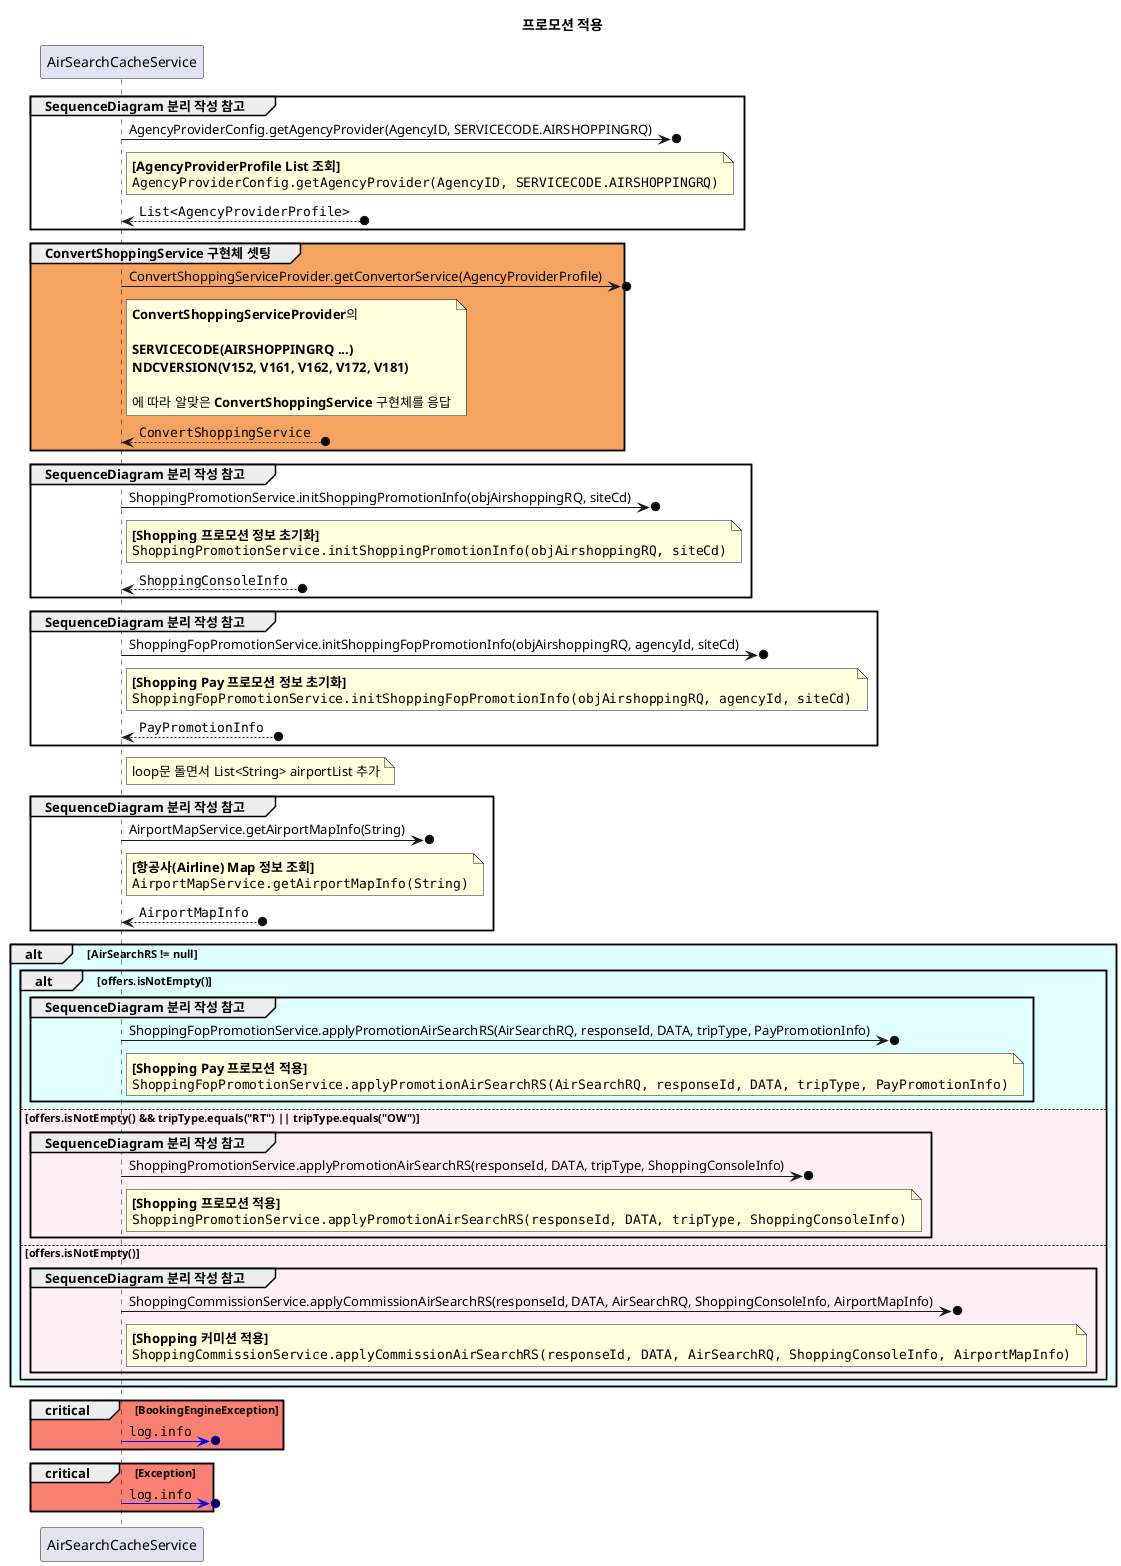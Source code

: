 @startuml

title **프로모션 적용**

participant AirSearchCacheService

group SequenceDiagram 분리 작성 참고
    AirSearchCacheService ->o? : AgencyProviderConfig.getAgencyProvider(AgencyID, SERVICECODE.AIRSHOPPINGRQ)
    note right of AirSearchCacheService
    **[AgencyProviderProfile List 조회]**
    ""AgencyProviderConfig.getAgencyProvider(AgencyID, SERVICECODE.AIRSHOPPINGRQ)""
    end note
    AirSearchCacheService <--o? : ""List<AgencyProviderProfile>""
end

group #SandyBrown ConvertShoppingService 구현체 셋팅
    AirSearchCacheService ->o? : ConvertShoppingServiceProvider.getConvertorService(AgencyProviderProfile)
    note right of AirSearchCacheService
    **ConvertShoppingServiceProvider**의 

    **SERVICECODE(AIRSHOPPINGRQ ...)**
    **NDCVERSION(V152, V161, V162, V172, V181)**

    에 따라 알맞은 **ConvertShoppingService** 구현체를 응답
    end note
    AirSearchCacheService <--o? : ""ConvertShoppingService""
end

group SequenceDiagram 분리 작성 참고
    AirSearchCacheService ->o? : ShoppingPromotionService.initShoppingPromotionInfo(objAirshoppingRQ, siteCd)
    note right of AirSearchCacheService
    **[Shopping 프로모션 정보 초기화]**
    ""ShoppingPromotionService.initShoppingPromotionInfo(objAirshoppingRQ, siteCd)""
    end note
    AirSearchCacheService <--o? : ""ShoppingConsoleInfo""
end

group SequenceDiagram 분리 작성 참고
    AirSearchCacheService ->o? : ShoppingFopPromotionService.initShoppingFopPromotionInfo(objAirshoppingRQ, agencyId, siteCd)
    note right of AirSearchCacheService
    **[Shopping Pay 프로모션 정보 초기화]**
    ""ShoppingFopPromotionService.initShoppingFopPromotionInfo(objAirshoppingRQ, agencyId, siteCd)""
    end note
    AirSearchCacheService <--o? : ""PayPromotionInfo""
end

note right of AirSearchCacheService: loop문 돌면서 List<String> airportList 추가

group SequenceDiagram 분리 작성 참고
    AirSearchCacheService ->o? : AirportMapService.getAirportMapInfo(String)
    note right of AirSearchCacheService
    **[항공사(Airline) Map 정보 조회]**
    ""AirportMapService.getAirportMapInfo(String)""
    end note
    AirSearchCacheService <--o? : ""AirportMapInfo""
end

alt #LightCyan AirSearchRS != null
    alt #LightCyan offers.isNotEmpty()
        group SequenceDiagram 분리 작성 참고
            AirSearchCacheService ->o? : ShoppingFopPromotionService.applyPromotionAirSearchRS(AirSearchRQ, responseId, DATA, tripType, PayPromotionInfo)
            note right of AirSearchCacheService
            **[Shopping Pay 프로모션 적용]**
            ""ShoppingFopPromotionService.applyPromotionAirSearchRS(AirSearchRQ, responseId, DATA, tripType, PayPromotionInfo)""
            end note
        end
    else #LavenderBlush offers.isNotEmpty() && tripType.equals("RT") || tripType.equals("OW")
        group SequenceDiagram 분리 작성 참고
            AirSearchCacheService ->o? : ShoppingPromotionService.applyPromotionAirSearchRS(responseId, DATA, tripType, ShoppingConsoleInfo)
            note right of AirSearchCacheService
            **[Shopping 프로모션 적용]**
            ""ShoppingPromotionService.applyPromotionAirSearchRS(responseId, DATA, tripType, ShoppingConsoleInfo)""
            end note
        end
    else #LavenderBlush offers.isNotEmpty()
        group SequenceDiagram 분리 작성 참고
            AirSearchCacheService ->o? : ShoppingCommissionService.applyCommissionAirSearchRS(responseId, DATA, AirSearchRQ, ShoppingConsoleInfo, AirportMapInfo)
            note right of AirSearchCacheService
            **[Shopping 커미션 적용]**
            ""ShoppingCommissionService.applyCommissionAirSearchRS(responseId, DATA, AirSearchRQ, ShoppingConsoleInfo, AirportMapInfo)""
            end note
        end
    end

end


critical #Salmon BookingEngineException
    AirSearchCacheService -[#blue]>o?: ""log.info""
end
critical #Salmon Exception
    AirSearchCacheService -[#blue]>o?: ""log.info""
end

@enduml